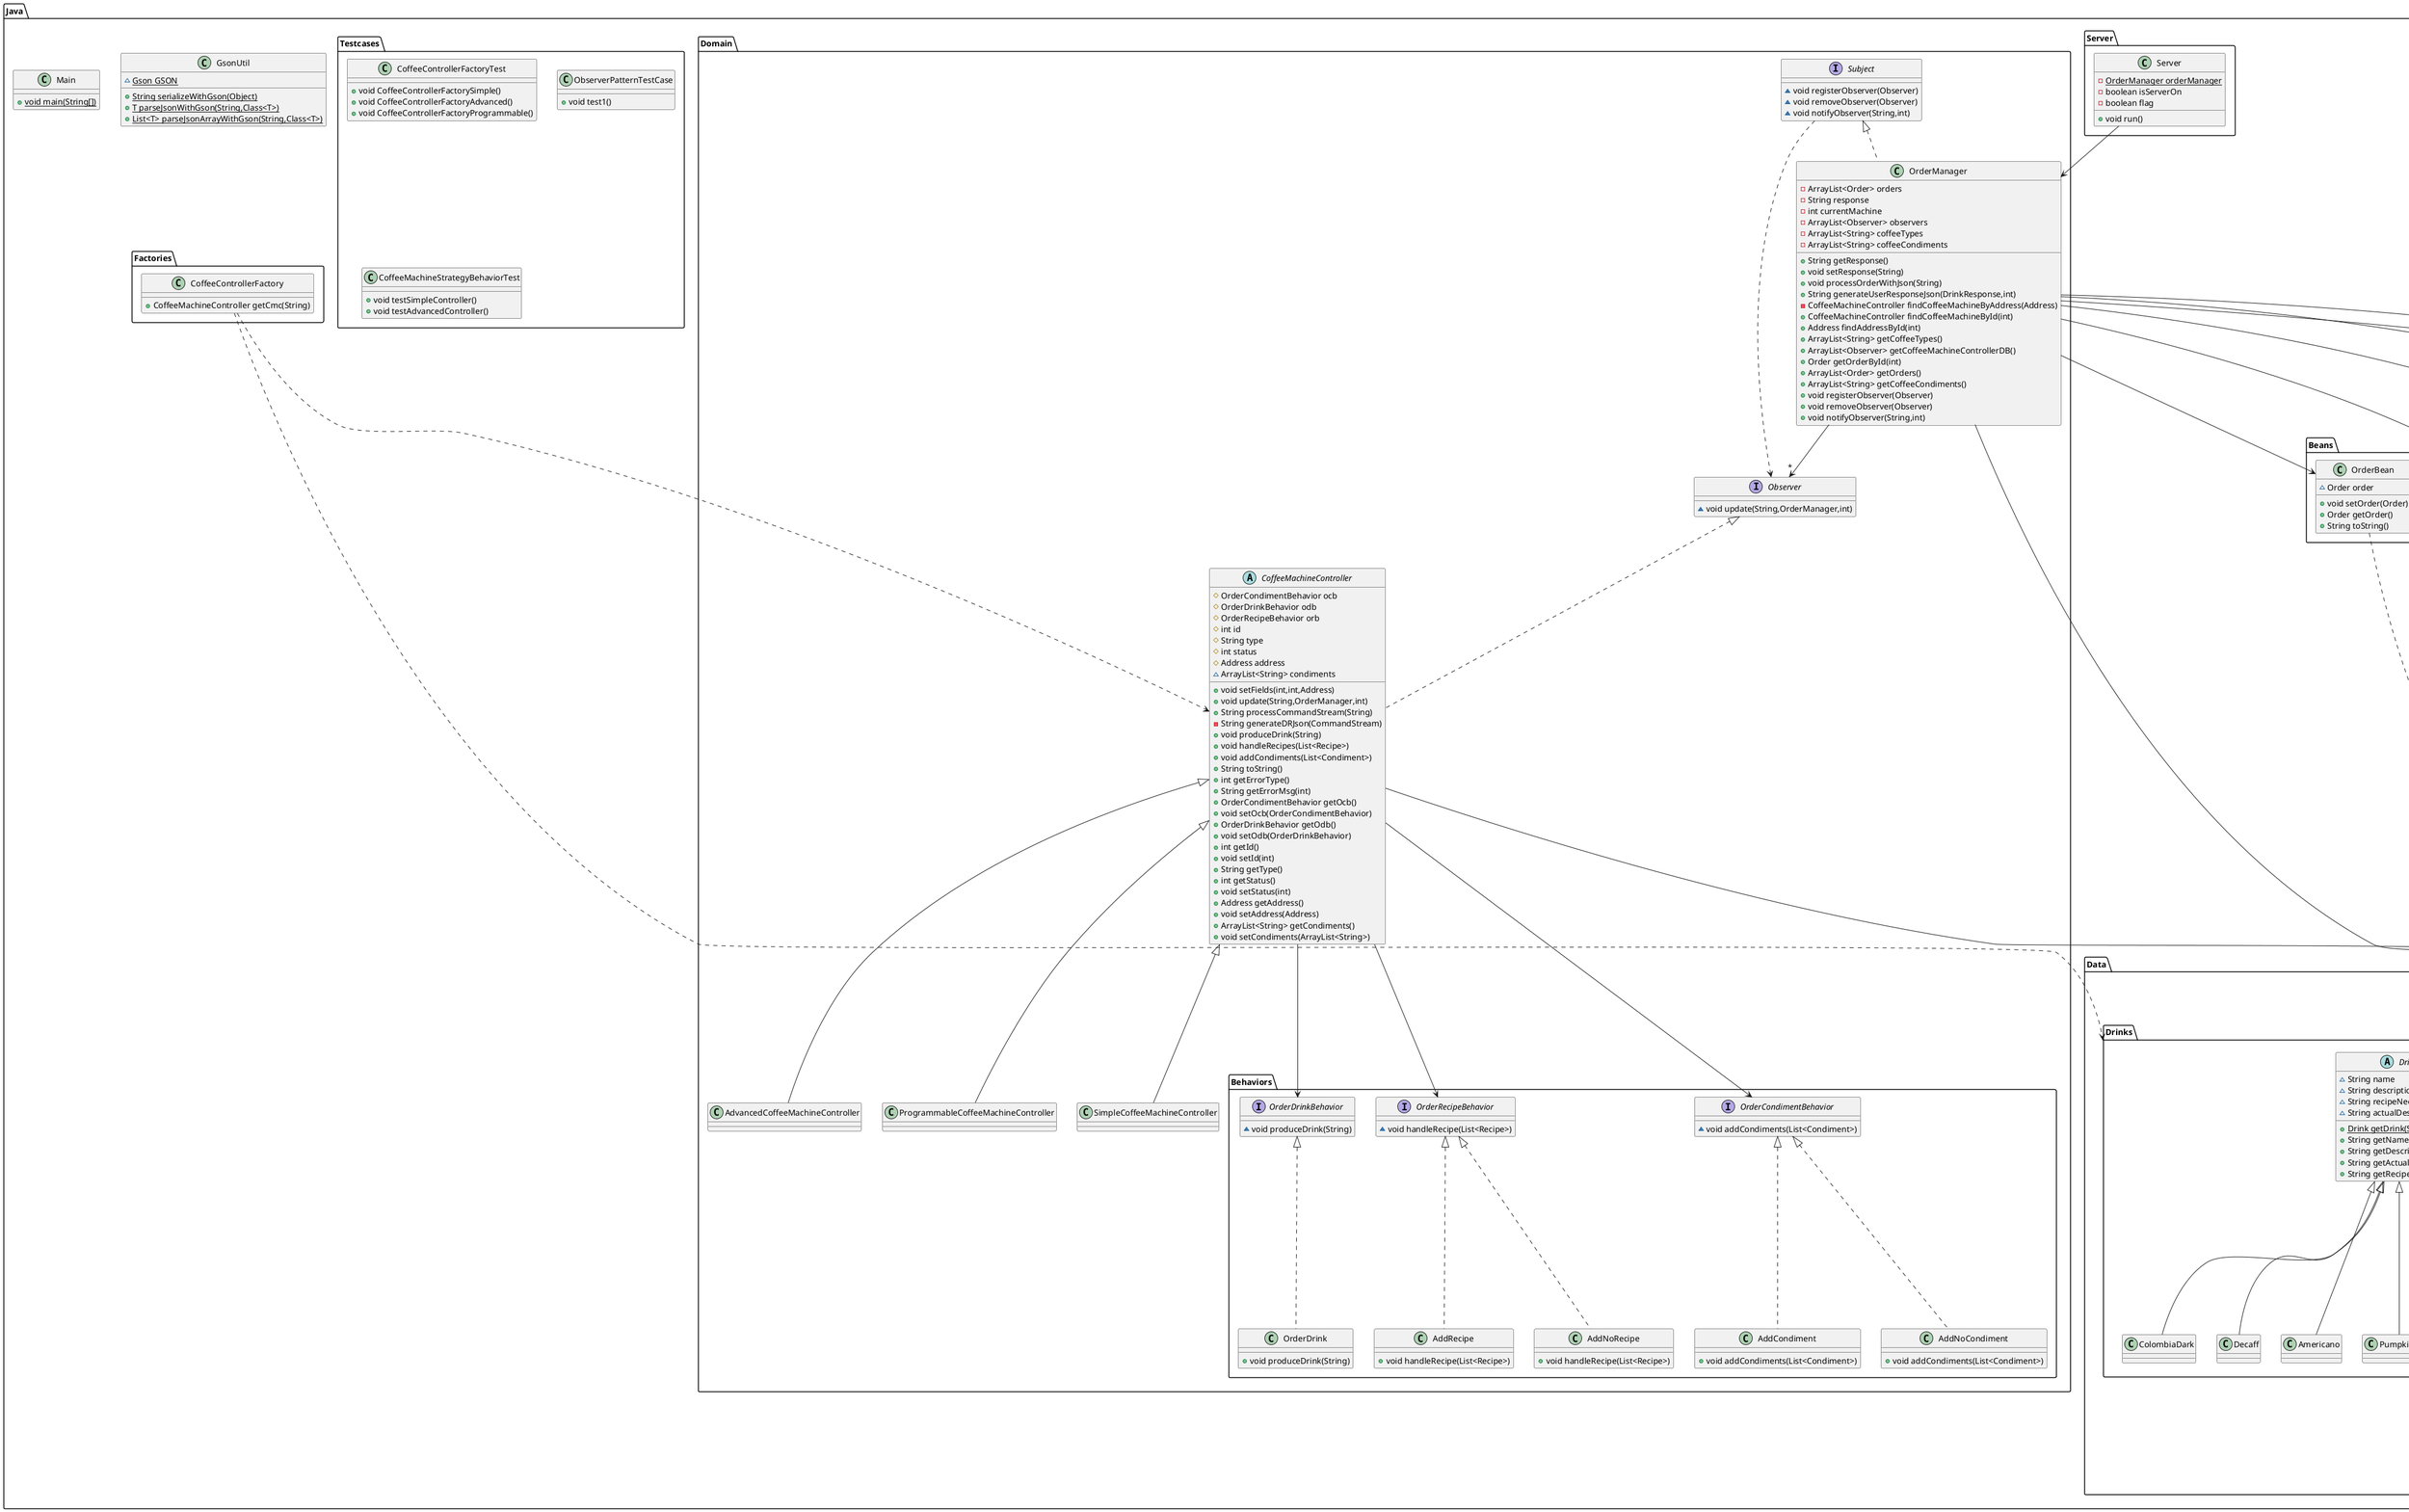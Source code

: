 @startuml
class Java.GsonUtil {
~ {static} Gson GSON
+ {static} String serializeWithGson(Object)
+ {static} T parseJsonWithGson(String,Class<T>)
+ {static} List<T> parseJsonArrayWithGson(String,Class<T>)
}
class Java.Beans.CommandBean {
- CommandStream commandStream
+ String toString()
+ CommandStream getCommand()
+ void setCommand(CommandStream)
}
class Java.Data.Ingredients.Milk {
}
class Java.Beans.DrinkResponseBean {
~ DrinkResponse drinkresponse
+ DrinkResponse getDrinkResponse()
+ void setDrinkresponse(DrinkResponse)
+ String toString()
}
class Java.Data.Option {
- String Name
- int qty
+ String toString()
+ String getName()
+ void setName(String)
+ int getQty()
+ void setQty(int)
}
class Java.Domain.Behaviors.AddNoCondiment {
+ void addCondiments(List<Condiment>)
}
class Java.Data.Ingredients.DecaffCoffeeIng {
}
class Java.Server.Server {
- {static} OrderManager orderManager
- boolean isServerOn
- boolean flag
+ void run()
}
class Java.Data.Order {
~ int orderID
~ Address address
~ String drink
~ List<Condiment> condiments
+ int getOrderID()
+ void setOrderID(int)
+ Address getAddress()
+ void setAddress(Address)
+ String getDrink()
+ void setDrink(String)
+ List<Condiment> getCondiments()
+ void setCondiments(List<Condiment>)
+ String toString()
}
class Java.Data.Ingredients.Hazelnut {
}
class Java.Domain.Behaviors.OrderDrink {
+ void produceDrink(String)
}
class Java.Data.Drinks.ColombiaDark {
}
class Java.Domain.AdvancedCoffeeMachineController {
}
class Java.Domain.Behaviors.AddCondiment {
+ void addCondiments(List<Condiment>)
}
class Java.Data.Drinks.Decaff {
}
class Java.Data.Responses.UserResponse {
~ int orderID
~ int coffee_machine_id
~ int status
~ String status_message
~ String error_message
+ int getOrderID()
+ void setOrderID(int)
+ int getCoffee_machine_id()
+ void setCoffee_machine_id(int)
+ int getStatus()
+ void setStatus(int)
+ String getStatus_message()
+ void setStatus_message(String)
+ String getError_message()
+ void setError_message(String)
+ String toString()
}
class Java.Domain.Behaviors.AddNoRecipe {
+ void handleRecipe(List<Recipe>)
}
class Java.Data.Responses.DrinkResponse {
~ int orderID
~ int status
~ String errordesc
~ int errorcode
+ void setOrderID(int)
+ void setStatus(int)
+ void setErrordesc(String)
+ void setErrorcode(int)
+ int getOrderID()
+ int getStatus()
+ String getErrordesc()
+ int getErrorcode()
+ String toString()
}
class Java.Data.CommandStream {
~ int controller_id
~ int coffee_machine_id
~ int orderID
~ String DrinkName
~ String Requesttype
~ List<Option> Options
~ List<Recipe> Recipe
+ String toString()
+ List<Java.Data.Recipe> getRecipe()
+ void setRecipe(List<Java.Data.Recipe>)
+ int getController_id()
+ void setController_id(int)
+ int getCoffee_machine_id()
+ void setCoffee_machine_id(int)
+ int getOrderID()
+ void setOrderID(int)
+ String getDrinkName()
+ void setDrinkName(String)
+ String getRequesttype()
+ void setRequesttype(String)
+ List<Option> getOptions()
+ void setOptions(List<Option>)
}
class Java.Data.Recipe {
- String commandstep
- String object
+ String getCommandstep()
+ void setCommandstep(String)
+ String getObject()
+ void setObject(String)
}
class Java.Testcases.CoffeeControllerFactoryTest {
+ void CoffeeControllerFactorySimple()
+ void CoffeeControllerFactoryAdvanced()
+ void CoffeeControllerFactoryProgrammable()
}
class Java.Data.Ingredients.WhippedCream {
}
class Java.Data.Address {
- String street
- int ZIP
+ String getStreet()
+ void setStreet(String)
+ int getZIP()
+ void setZIP(int)
+ String toString()
}
class Java.Data.Ingredients.Mix {
}
class Java.Data.Ingredients.Coffee {
}
class Java.Domain.OrderManager {
- ArrayList<Order> orders
- String response
- int currentMachine
- ArrayList<Observer> observers
- ArrayList<String> coffeeTypes
- ArrayList<String> coffeeCondiments
+ String getResponse()
+ void setResponse(String)
+ void processOrderWithJson(String)
+ String generateUserResponseJson(DrinkResponse,int)
- CoffeeMachineController findCoffeeMachineByAddress(Address)
+ CoffeeMachineController findCoffeeMachineById(int)
+ Address findAddressById(int)
+ ArrayList<String> getCoffeeTypes()
+ ArrayList<Observer> getCoffeeMachineControllerDB()
+ Order getOrderById(int)
+ ArrayList<Order> getOrders()
+ ArrayList<String> getCoffeeCondiments()
+ void registerObserver(Observer)
+ void removeObserver(Observer)
+ void notifyObserver(String,int)
}
interface Java.Domain.Observer {
~ void update(String,OrderManager,int)
}
interface Java.Domain.Behaviors.OrderCondimentBehavior {
~ void addCondiments(List<Condiment>)
}
class Java.Domain.Behaviors.AddRecipe {
+ void handleRecipe(List<Recipe>)
}
interface Java.Domain.Behaviors.OrderRecipeBehavior {
~ void handleRecipe(List<Recipe>)
}
class Java.Domain.ProgrammableCoffeeMachineController {
}
class Java.Testcases.ObserverPatternTestCase {
+ void test1()
}
class Java.Domain.SimpleCoffeeMachineController {
}
class Java.Data.Drinks.Americano {
}
class Java.Data.Drinks.PumpkinSpice {
}
abstract class Java.Data.Ingredients.IngredientDecorator {
~ Drink drink
~ String name
~ String description
~ String actualDescription
+ String getDescription()
+ Drink getDrink()
+ String getName()
+ String getActualDescription()
}
class Java.Testcases.CoffeeMachineStrategyBehaviorTest {
+ void testSimpleController()
+ void testAdvancedController()
}
abstract class Java.Data.Drinks.Drink {
~ String name
~ String description
~ String recipeNeeded
~ String actualDescription
+ {static} Drink getDrink(String)
+ String getName()
+ String getDescription()
+ String getActualDescription()
+ String getRecipeNeeded()
}
interface Java.Domain.Behaviors.OrderDrinkBehavior {
~ void produceDrink(String)
}
interface Java.Domain.Subject {
~ void registerObserver(Observer)
~ void removeObserver(Observer)
~ void notifyObserver(String,int)
}
class Java.Factories.CoffeeControllerFactory {
+ CoffeeMachineController getCmc(String)
}
class Java.Data.Ingredients.SoyMilk {
}
class Java.Beans.UserResponseBean {
~ UserResponse user_response
+ UserResponse getUser_response()
+ void setUser_response(UserResponse)
+ String toString()
}
class Java.Data.Condiment {
- String Name
- int qty
+ String getName()
+ void setName(String)
+ int getQty()
+ void setQty(int)
+ String toString()
}
class Java.Main {
+ {static} void main(String[])
}
abstract class Java.Domain.CoffeeMachineController {
# OrderCondimentBehavior ocb
# OrderDrinkBehavior odb
# OrderRecipeBehavior orb
# int id
# String type
# int status
# Address address
~ ArrayList<String> condiments
+ void setFields(int,int,Address)
+ void update(String,OrderManager,int)
+ String processCommandStream(String)
- String generateDRJson(CommandStream)
+ void produceDrink(String)
+ void handleRecipes(List<Recipe>)
+ void addCondiments(List<Condiment>)
+ String toString()
+ int getErrorType()
+ String getErrorMsg(int)
+ OrderCondimentBehavior getOcb()
+ void setOcb(OrderCondimentBehavior)
+ OrderDrinkBehavior getOdb()
+ void setOdb(OrderDrinkBehavior)
+ int getId()
+ void setId(int)
+ String getType()
+ int getStatus()
+ void setStatus(int)
+ Address getAddress()
+ void setAddress(Address)
+ ArrayList<String> getCondiments()
+ void setCondiments(ArrayList<String>)
}
class Java.Data.Drinks.Espresso {
}
class Java.Data.Ingredients.Sugar {
}
class Java.Data.Ingredients.PumpkinSpiceIng {
}
class Java.Data.Ingredients.Nutmeg {
}
class Java.Beans.OrderBean {
~ Order order
+ void setOrder(Order)
+ Order getOrder()
+ String toString()
}
class Java.Data.Drinks.Latte {
}


Java.Data.Ingredients.IngredientDecorator <|-- Java.Data.Ingredients.Milk
Java.Domain.Behaviors.OrderCondimentBehavior <|.. Java.Domain.Behaviors.AddNoCondiment
Java.Data.Ingredients.IngredientDecorator <|-- Java.Data.Ingredients.DecaffCoffeeIng
Java.Data.Ingredients.IngredientDecorator <|-- Java.Data.Ingredients.Hazelnut
Java.Domain.Behaviors.OrderDrinkBehavior <|.. Java.Domain.Behaviors.OrderDrink
Java.Data.Drinks.Drink <|-- Java.Data.Drinks.ColombiaDark
Java.Domain.CoffeeMachineController <|-- Java.Domain.AdvancedCoffeeMachineController
Java.Domain.Behaviors.OrderCondimentBehavior <|.. Java.Domain.Behaviors.AddCondiment
Java.Data.Drinks.Drink <|-- Java.Data.Drinks.Decaff
Java.Domain.Behaviors.OrderRecipeBehavior <|.. Java.Domain.Behaviors.AddNoRecipe
java.io.Serializable <|.. Java.Data.CommandStream
Java.Data.Ingredients.IngredientDecorator <|-- Java.Data.Ingredients.WhippedCream
Java.Data.Ingredients.IngredientDecorator <|-- Java.Data.Ingredients.Mix
Java.Data.Ingredients.IngredientDecorator <|-- Java.Data.Ingredients.Coffee
Java.Domain.Subject <|.. Java.Domain.OrderManager
Java.Domain.Behaviors.OrderRecipeBehavior <|.. Java.Domain.Behaviors.AddRecipe
Java.Domain.CoffeeMachineController <|-- Java.Domain.ProgrammableCoffeeMachineController
Java.Domain.CoffeeMachineController <|-- Java.Domain.SimpleCoffeeMachineController
Java.Data.Drinks.Drink <|-- Java.Data.Drinks.Americano
Java.Data.Drinks.Drink <|-- Java.Data.Drinks.PumpkinSpice
Java.Data.Drinks.Drink <|-- Java.Data.Ingredients.IngredientDecorator
Java.Data.Ingredients.IngredientDecorator <|-- Java.Data.Ingredients.SoyMilk
Java.Domain.Observer <|.. Java.Domain.CoffeeMachineController
Java.Data.Drinks.Drink <|-- Java.Data.Drinks.Espresso
Java.Data.Ingredients.IngredientDecorator <|-- Java.Data.Ingredients.Sugar
Java.Data.Ingredients.IngredientDecorator <|-- Java.Data.Ingredients.PumpkinSpiceIng
Java.Data.Ingredients.IngredientDecorator <|-- Java.Data.Ingredients.Nutmeg
Java.Data.Drinks.Drink <|-- Java.Data.Drinks.Latte


Java.Beans.OrderBean ...> Java.Data.Order
Java.Beans.UserResponseBean ...> Java.Data.Responses.UserResponse
Java.Beans.DrinkResponseBean ...> Java.Data.Responses.DrinkResponse
Java.Beans.CommandBean ...> Java.Data.CommandStream

Java.Domain.OrderManager --> Java.Beans.OrderBean
Java.Domain.OrderManager --> Java.Beans.DrinkResponseBean
Java.Domain.OrderManager --> Java.Beans.CommandBean
Java.Domain.OrderManager --> Java.Beans.UserResponseBean
Java.Domain.OrderManager --> "*" Java.Domain.Observer
Java.Domain.Subject ..> Java.Domain.Observer
Java.Server.Server --> Java.Domain.OrderManager

Java.Domain.CoffeeMachineController --> Java.Domain.Behaviors.OrderDrinkBehavior
Java.Domain.CoffeeMachineController --> Java.Domain.Behaviors.OrderCondimentBehavior
Java.Domain.CoffeeMachineController --> Java.Domain.Behaviors.OrderRecipeBehavior


Java.Domain.CoffeeMachineController --> Java.Data.Address

Java.Domain.OrderManager --> Java.Data.Option

Java.Factories.CoffeeControllerFactory ...> Java.Domain.CoffeeMachineController

Java.Factories.CoffeeControllerFactory ...> Java.Data.Drinks

Java.Domain.OrderManager --> Java.Data.Recipe
Java.Domain.OrderManager --> Java.Data.Condiment
@enduml